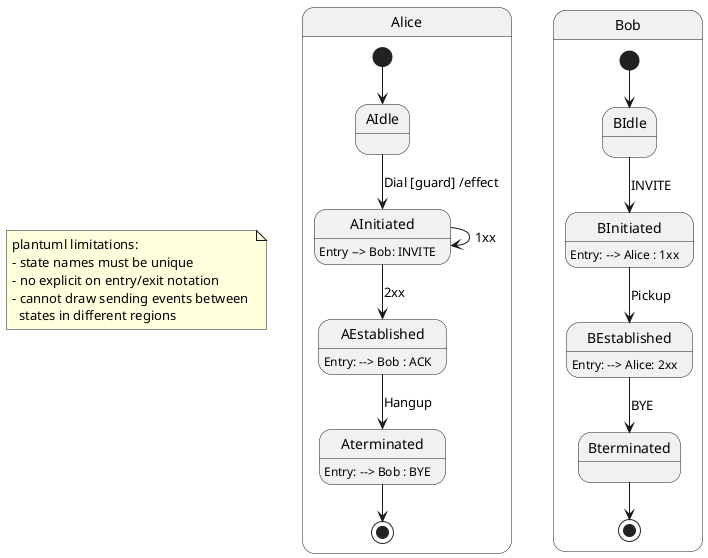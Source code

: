 @startuml

note as N1
  plantuml limitations:
  - state names must be unique
  - no explicit on entry/exit notation
  - cannot draw sending events between 
    states in different regions
end note

state Alice {
  [*] --> AIdle
  AIdle --> AInitiated : Dial [guard] /effect
  
  AInitiated: Entry --> Bob: INVITE
  AInitiated --> AInitiated : 1xx
  AInitiated --> AEstablished : 2xx
  
  AEstablished: Entry: --> Bob : ACK
  AEstablished --> Aterminated : Hangup
  
  Aterminated: Entry: --> Bob : BYE
  Aterminated --> [*]
}

||

state Bob {
  [*] --> BIdle
  BIdle --> BInitiated : INVITE
  
  BInitiated: Entry: --> Alice : 1xx
  BInitiated --> BEstablished : Pickup
  
  BEstablished: Entry: --> Alice: 2xx
  BEstablished --> Bterminated : BYE
  
  Bterminated --> [*]
}

@enduml


